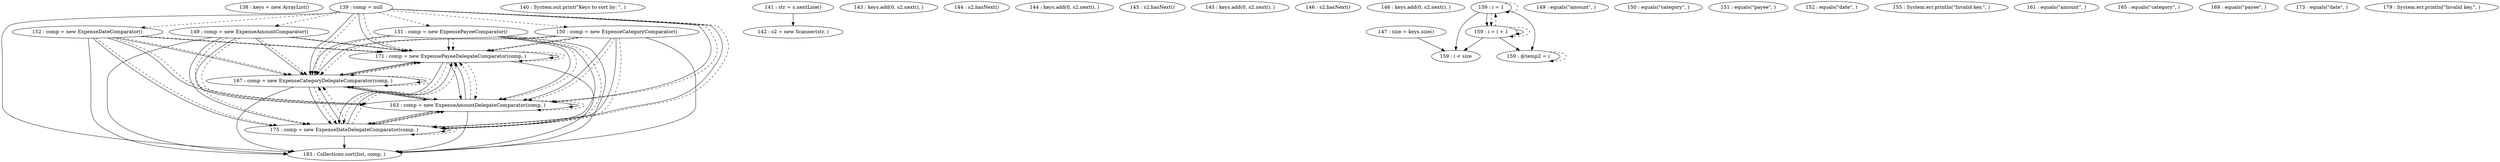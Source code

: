 digraph G {
"138 : keys = new ArrayList()"
"139 : comp = null"
"139 : comp = null" -> "171 : comp = new ExpensePayeeDelegateComparator(comp, )"
"139 : comp = null" -> "183 : Collections.sort(list, comp, )"
"139 : comp = null" -> "167 : comp = new ExpenseCategoryDelegateComparator(comp, )"
"139 : comp = null" -> "175 : comp = new ExpenseDateDelegateComparator(comp, )"
"139 : comp = null" -> "163 : comp = new ExpenseAmountDelegateComparator(comp, )"
"139 : comp = null" -> "171 : comp = new ExpensePayeeDelegateComparator(comp, )" [style=dashed]
"139 : comp = null" -> "151 : comp = new ExpensePayeeComparator()" [style=dashed]
"139 : comp = null" -> "167 : comp = new ExpenseCategoryDelegateComparator(comp, )" [style=dashed]
"139 : comp = null" -> "175 : comp = new ExpenseDateDelegateComparator(comp, )" [style=dashed]
"139 : comp = null" -> "163 : comp = new ExpenseAmountDelegateComparator(comp, )" [style=dashed]
"139 : comp = null" -> "150 : comp = new ExpenseCategoryComparator()" [style=dashed]
"139 : comp = null" -> "152 : comp = new ExpenseDateComparator()" [style=dashed]
"139 : comp = null" -> "149 : comp = new ExpenseAmountComparator()" [style=dashed]
"140 : System.out.print(\"Keys to sort by: \", )"
"141 : str = s.nextLine()"
"141 : str = s.nextLine()" -> "142 : s2 = new Scanner(str, )"
"142 : s2 = new Scanner(str, )"
"143 : keys.add(0, s2.next(), )"
"144 : s2.hasNext()"
"144 : keys.add(0, s2.next(), )"
"145 : s2.hasNext()"
"145 : keys.add(0, s2.next(), )"
"146 : s2.hasNext()"
"146 : keys.add(0, s2.next(), )"
"147 : size = keys.size()"
"147 : size = keys.size()" -> "159 : i < size"
"149 : equals(\"amount\", )"
"149 : comp = new ExpenseAmountComparator()"
"149 : comp = new ExpenseAmountComparator()" -> "171 : comp = new ExpensePayeeDelegateComparator(comp, )"
"149 : comp = new ExpenseAmountComparator()" -> "183 : Collections.sort(list, comp, )"
"149 : comp = new ExpenseAmountComparator()" -> "167 : comp = new ExpenseCategoryDelegateComparator(comp, )"
"149 : comp = new ExpenseAmountComparator()" -> "175 : comp = new ExpenseDateDelegateComparator(comp, )"
"149 : comp = new ExpenseAmountComparator()" -> "163 : comp = new ExpenseAmountDelegateComparator(comp, )"
"149 : comp = new ExpenseAmountComparator()" -> "171 : comp = new ExpensePayeeDelegateComparator(comp, )" [style=dashed]
"149 : comp = new ExpenseAmountComparator()" -> "167 : comp = new ExpenseCategoryDelegateComparator(comp, )" [style=dashed]
"149 : comp = new ExpenseAmountComparator()" -> "175 : comp = new ExpenseDateDelegateComparator(comp, )" [style=dashed]
"149 : comp = new ExpenseAmountComparator()" -> "163 : comp = new ExpenseAmountDelegateComparator(comp, )" [style=dashed]
"150 : equals(\"category\", )"
"150 : comp = new ExpenseCategoryComparator()"
"150 : comp = new ExpenseCategoryComparator()" -> "171 : comp = new ExpensePayeeDelegateComparator(comp, )"
"150 : comp = new ExpenseCategoryComparator()" -> "183 : Collections.sort(list, comp, )"
"150 : comp = new ExpenseCategoryComparator()" -> "167 : comp = new ExpenseCategoryDelegateComparator(comp, )"
"150 : comp = new ExpenseCategoryComparator()" -> "175 : comp = new ExpenseDateDelegateComparator(comp, )"
"150 : comp = new ExpenseCategoryComparator()" -> "163 : comp = new ExpenseAmountDelegateComparator(comp, )"
"150 : comp = new ExpenseCategoryComparator()" -> "171 : comp = new ExpensePayeeDelegateComparator(comp, )" [style=dashed]
"150 : comp = new ExpenseCategoryComparator()" -> "167 : comp = new ExpenseCategoryDelegateComparator(comp, )" [style=dashed]
"150 : comp = new ExpenseCategoryComparator()" -> "175 : comp = new ExpenseDateDelegateComparator(comp, )" [style=dashed]
"150 : comp = new ExpenseCategoryComparator()" -> "163 : comp = new ExpenseAmountDelegateComparator(comp, )" [style=dashed]
"151 : equals(\"payee\", )"
"151 : comp = new ExpensePayeeComparator()"
"151 : comp = new ExpensePayeeComparator()" -> "171 : comp = new ExpensePayeeDelegateComparator(comp, )"
"151 : comp = new ExpensePayeeComparator()" -> "183 : Collections.sort(list, comp, )"
"151 : comp = new ExpensePayeeComparator()" -> "167 : comp = new ExpenseCategoryDelegateComparator(comp, )"
"151 : comp = new ExpensePayeeComparator()" -> "175 : comp = new ExpenseDateDelegateComparator(comp, )"
"151 : comp = new ExpensePayeeComparator()" -> "163 : comp = new ExpenseAmountDelegateComparator(comp, )"
"151 : comp = new ExpensePayeeComparator()" -> "171 : comp = new ExpensePayeeDelegateComparator(comp, )" [style=dashed]
"151 : comp = new ExpensePayeeComparator()" -> "167 : comp = new ExpenseCategoryDelegateComparator(comp, )" [style=dashed]
"151 : comp = new ExpensePayeeComparator()" -> "175 : comp = new ExpenseDateDelegateComparator(comp, )" [style=dashed]
"151 : comp = new ExpensePayeeComparator()" -> "163 : comp = new ExpenseAmountDelegateComparator(comp, )" [style=dashed]
"152 : equals(\"date\", )"
"152 : comp = new ExpenseDateComparator()"
"152 : comp = new ExpenseDateComparator()" -> "171 : comp = new ExpensePayeeDelegateComparator(comp, )"
"152 : comp = new ExpenseDateComparator()" -> "183 : Collections.sort(list, comp, )"
"152 : comp = new ExpenseDateComparator()" -> "167 : comp = new ExpenseCategoryDelegateComparator(comp, )"
"152 : comp = new ExpenseDateComparator()" -> "175 : comp = new ExpenseDateDelegateComparator(comp, )"
"152 : comp = new ExpenseDateComparator()" -> "163 : comp = new ExpenseAmountDelegateComparator(comp, )"
"152 : comp = new ExpenseDateComparator()" -> "171 : comp = new ExpensePayeeDelegateComparator(comp, )" [style=dashed]
"152 : comp = new ExpenseDateComparator()" -> "167 : comp = new ExpenseCategoryDelegateComparator(comp, )" [style=dashed]
"152 : comp = new ExpenseDateComparator()" -> "175 : comp = new ExpenseDateDelegateComparator(comp, )" [style=dashed]
"152 : comp = new ExpenseDateComparator()" -> "163 : comp = new ExpenseAmountDelegateComparator(comp, )" [style=dashed]
"155 : System.err.println(\"Invalid key.\", )"
"159 : i = 1"
"159 : i = 1" -> "159 : i < size"
"159 : i = 1" -> "159 : @temp2 = i"
"159 : i = 1" -> "159 : i = i + 1"
"159 : i = 1" -> "159 : i = 1" [style=dashed]
"159 : i = 1" -> "159 : i = i + 1" [style=dashed]
"159 : i < size"
"161 : equals(\"amount\", )"
"183 : Collections.sort(list, comp, )"
"163 : comp = new ExpenseAmountDelegateComparator(comp, )"
"163 : comp = new ExpenseAmountDelegateComparator(comp, )" -> "171 : comp = new ExpensePayeeDelegateComparator(comp, )"
"163 : comp = new ExpenseAmountDelegateComparator(comp, )" -> "183 : Collections.sort(list, comp, )"
"163 : comp = new ExpenseAmountDelegateComparator(comp, )" -> "167 : comp = new ExpenseCategoryDelegateComparator(comp, )"
"163 : comp = new ExpenseAmountDelegateComparator(comp, )" -> "175 : comp = new ExpenseDateDelegateComparator(comp, )"
"163 : comp = new ExpenseAmountDelegateComparator(comp, )" -> "163 : comp = new ExpenseAmountDelegateComparator(comp, )"
"163 : comp = new ExpenseAmountDelegateComparator(comp, )" -> "171 : comp = new ExpensePayeeDelegateComparator(comp, )" [style=dashed]
"163 : comp = new ExpenseAmountDelegateComparator(comp, )" -> "167 : comp = new ExpenseCategoryDelegateComparator(comp, )" [style=dashed]
"163 : comp = new ExpenseAmountDelegateComparator(comp, )" -> "175 : comp = new ExpenseDateDelegateComparator(comp, )" [style=dashed]
"163 : comp = new ExpenseAmountDelegateComparator(comp, )" -> "163 : comp = new ExpenseAmountDelegateComparator(comp, )" [style=dashed]
"165 : equals(\"category\", )"
"167 : comp = new ExpenseCategoryDelegateComparator(comp, )"
"167 : comp = new ExpenseCategoryDelegateComparator(comp, )" -> "171 : comp = new ExpensePayeeDelegateComparator(comp, )"
"167 : comp = new ExpenseCategoryDelegateComparator(comp, )" -> "183 : Collections.sort(list, comp, )"
"167 : comp = new ExpenseCategoryDelegateComparator(comp, )" -> "167 : comp = new ExpenseCategoryDelegateComparator(comp, )"
"167 : comp = new ExpenseCategoryDelegateComparator(comp, )" -> "175 : comp = new ExpenseDateDelegateComparator(comp, )"
"167 : comp = new ExpenseCategoryDelegateComparator(comp, )" -> "163 : comp = new ExpenseAmountDelegateComparator(comp, )"
"167 : comp = new ExpenseCategoryDelegateComparator(comp, )" -> "171 : comp = new ExpensePayeeDelegateComparator(comp, )" [style=dashed]
"167 : comp = new ExpenseCategoryDelegateComparator(comp, )" -> "167 : comp = new ExpenseCategoryDelegateComparator(comp, )" [style=dashed]
"167 : comp = new ExpenseCategoryDelegateComparator(comp, )" -> "175 : comp = new ExpenseDateDelegateComparator(comp, )" [style=dashed]
"167 : comp = new ExpenseCategoryDelegateComparator(comp, )" -> "163 : comp = new ExpenseAmountDelegateComparator(comp, )" [style=dashed]
"169 : equals(\"payee\", )"
"171 : comp = new ExpensePayeeDelegateComparator(comp, )"
"171 : comp = new ExpensePayeeDelegateComparator(comp, )" -> "171 : comp = new ExpensePayeeDelegateComparator(comp, )"
"171 : comp = new ExpensePayeeDelegateComparator(comp, )" -> "183 : Collections.sort(list, comp, )"
"171 : comp = new ExpensePayeeDelegateComparator(comp, )" -> "167 : comp = new ExpenseCategoryDelegateComparator(comp, )"
"171 : comp = new ExpensePayeeDelegateComparator(comp, )" -> "175 : comp = new ExpenseDateDelegateComparator(comp, )"
"171 : comp = new ExpensePayeeDelegateComparator(comp, )" -> "163 : comp = new ExpenseAmountDelegateComparator(comp, )"
"171 : comp = new ExpensePayeeDelegateComparator(comp, )" -> "171 : comp = new ExpensePayeeDelegateComparator(comp, )" [style=dashed]
"171 : comp = new ExpensePayeeDelegateComparator(comp, )" -> "167 : comp = new ExpenseCategoryDelegateComparator(comp, )" [style=dashed]
"171 : comp = new ExpensePayeeDelegateComparator(comp, )" -> "175 : comp = new ExpenseDateDelegateComparator(comp, )" [style=dashed]
"171 : comp = new ExpensePayeeDelegateComparator(comp, )" -> "163 : comp = new ExpenseAmountDelegateComparator(comp, )" [style=dashed]
"173 : equals(\"date\", )"
"175 : comp = new ExpenseDateDelegateComparator(comp, )"
"175 : comp = new ExpenseDateDelegateComparator(comp, )" -> "171 : comp = new ExpensePayeeDelegateComparator(comp, )"
"175 : comp = new ExpenseDateDelegateComparator(comp, )" -> "183 : Collections.sort(list, comp, )"
"175 : comp = new ExpenseDateDelegateComparator(comp, )" -> "167 : comp = new ExpenseCategoryDelegateComparator(comp, )"
"175 : comp = new ExpenseDateDelegateComparator(comp, )" -> "175 : comp = new ExpenseDateDelegateComparator(comp, )"
"175 : comp = new ExpenseDateDelegateComparator(comp, )" -> "163 : comp = new ExpenseAmountDelegateComparator(comp, )"
"175 : comp = new ExpenseDateDelegateComparator(comp, )" -> "171 : comp = new ExpensePayeeDelegateComparator(comp, )" [style=dashed]
"175 : comp = new ExpenseDateDelegateComparator(comp, )" -> "167 : comp = new ExpenseCategoryDelegateComparator(comp, )" [style=dashed]
"175 : comp = new ExpenseDateDelegateComparator(comp, )" -> "175 : comp = new ExpenseDateDelegateComparator(comp, )" [style=dashed]
"175 : comp = new ExpenseDateDelegateComparator(comp, )" -> "163 : comp = new ExpenseAmountDelegateComparator(comp, )" [style=dashed]
"179 : System.err.println(\"Invalid key.\", )"
"159 : @temp2 = i"
"159 : @temp2 = i" -> "159 : @temp2 = i" [style=dashed]
"159 : i = i + 1"
"159 : i = i + 1" -> "159 : i < size"
"159 : i = i + 1" -> "159 : @temp2 = i"
"159 : i = i + 1" -> "159 : i = i + 1"
"159 : i = i + 1" -> "159 : i = 1" [style=dashed]
"159 : i = i + 1" -> "159 : i = i + 1" [style=dashed]
}